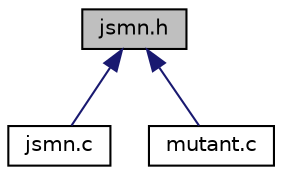 digraph "jsmn.h"
{
  edge [fontname="Helvetica",fontsize="10",labelfontname="Helvetica",labelfontsize="10"];
  node [fontname="Helvetica",fontsize="10",shape=record];
  Node1 [label="jsmn.h",height=0.2,width=0.4,color="black", fillcolor="grey75", style="filled", fontcolor="black"];
  Node1 -> Node2 [dir="back",color="midnightblue",fontsize="10",style="solid",fontname="Helvetica"];
  Node2 [label="jsmn.c",height=0.2,width=0.4,color="black", fillcolor="white", style="filled",URL="$jsmn_8c.html",tooltip="Código - Analizador JSON. "];
  Node1 -> Node3 [dir="back",color="midnightblue",fontsize="10",style="solid",fontname="Helvetica"];
  Node3 [label="mutant.c",height=0.2,width=0.4,color="black", fillcolor="white", style="filled",URL="$mutant_8c.html",tooltip="Código - Lógica de control con el servidor Cerebro y gestión del audio recibido. "];
}
